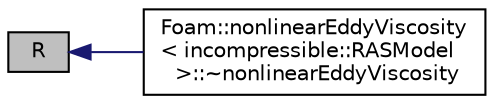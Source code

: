digraph "R"
{
  bgcolor="transparent";
  edge [fontname="Helvetica",fontsize="10",labelfontname="Helvetica",labelfontsize="10"];
  node [fontname="Helvetica",fontsize="10",shape=record];
  rankdir="LR";
  Node7 [label="R",height=0.2,width=0.4,color="black", fillcolor="grey75", style="filled", fontcolor="black"];
  Node7 -> Node8 [dir="back",color="midnightblue",fontsize="10",style="solid",fontname="Helvetica"];
  Node8 [label="Foam::nonlinearEddyViscosity\l\< incompressible::RASModel\l \>::~nonlinearEddyViscosity",height=0.2,width=0.4,color="black",URL="$a32305.html#a6071c073b0a9829ee9c75100c01f5ee5",tooltip="Destructor. "];
}
